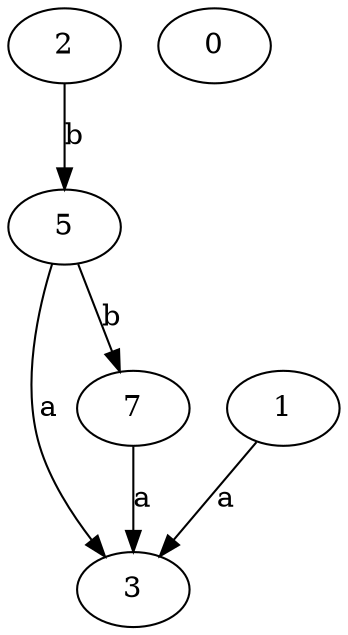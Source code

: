 strict digraph  {
2;
3;
0;
5;
1;
7;
2 -> 5  [label=b];
5 -> 3  [label=a];
5 -> 7  [label=b];
1 -> 3  [label=a];
7 -> 3  [label=a];
}
